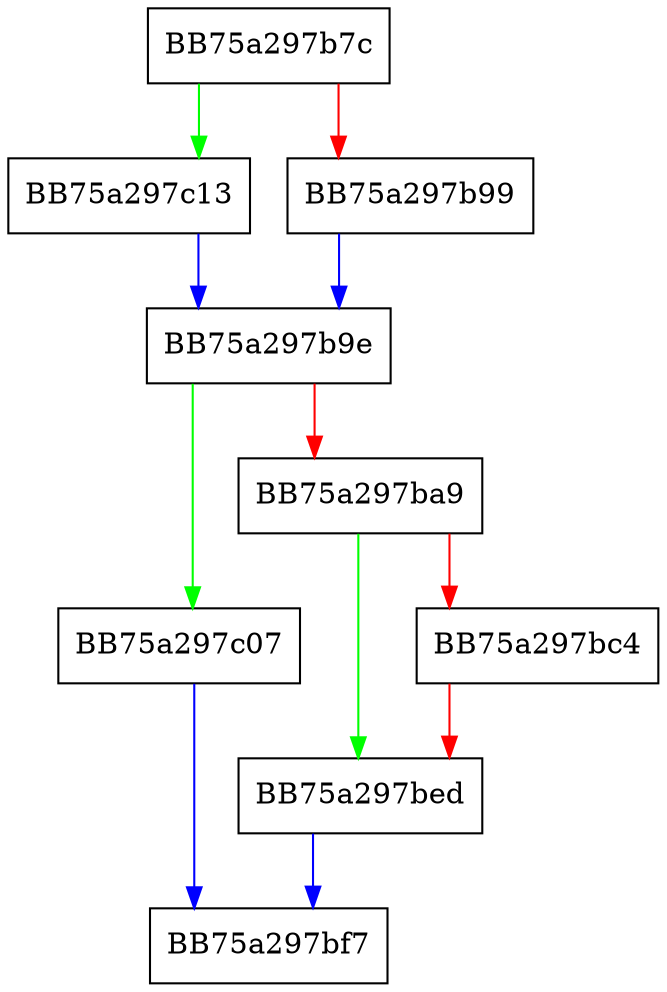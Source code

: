 digraph growOpArray {
  node [shape="box"];
  graph [splines=ortho];
  BB75a297b7c -> BB75a297c13 [color="green"];
  BB75a297b7c -> BB75a297b99 [color="red"];
  BB75a297b99 -> BB75a297b9e [color="blue"];
  BB75a297b9e -> BB75a297c07 [color="green"];
  BB75a297b9e -> BB75a297ba9 [color="red"];
  BB75a297ba9 -> BB75a297bed [color="green"];
  BB75a297ba9 -> BB75a297bc4 [color="red"];
  BB75a297bc4 -> BB75a297bed [color="red"];
  BB75a297bed -> BB75a297bf7 [color="blue"];
  BB75a297c07 -> BB75a297bf7 [color="blue"];
  BB75a297c13 -> BB75a297b9e [color="blue"];
}